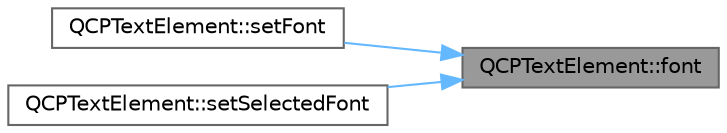 digraph "QCPTextElement::font"
{
 // LATEX_PDF_SIZE
  bgcolor="transparent";
  edge [fontname=Helvetica,fontsize=10,labelfontname=Helvetica,labelfontsize=10];
  node [fontname=Helvetica,fontsize=10,shape=box,height=0.2,width=0.4];
  rankdir="RL";
  Node1 [label="QCPTextElement::font",height=0.2,width=0.4,color="gray40", fillcolor="grey60", style="filled", fontcolor="black",tooltip=" "];
  Node1 -> Node2 [dir="back",color="steelblue1",style="solid"];
  Node2 [label="QCPTextElement::setFont",height=0.2,width=0.4,color="grey40", fillcolor="white", style="filled",URL="$class_q_c_p_text_element.html#a09b3241769528fa87cb4bf35c97defad",tooltip=" "];
  Node1 -> Node3 [dir="back",color="steelblue1",style="solid"];
  Node3 [label="QCPTextElement::setSelectedFont",height=0.2,width=0.4,color="grey40", fillcolor="white", style="filled",URL="$class_q_c_p_text_element.html#a0a2397a3c4ede519e16ab3e991904065",tooltip=" "];
}
